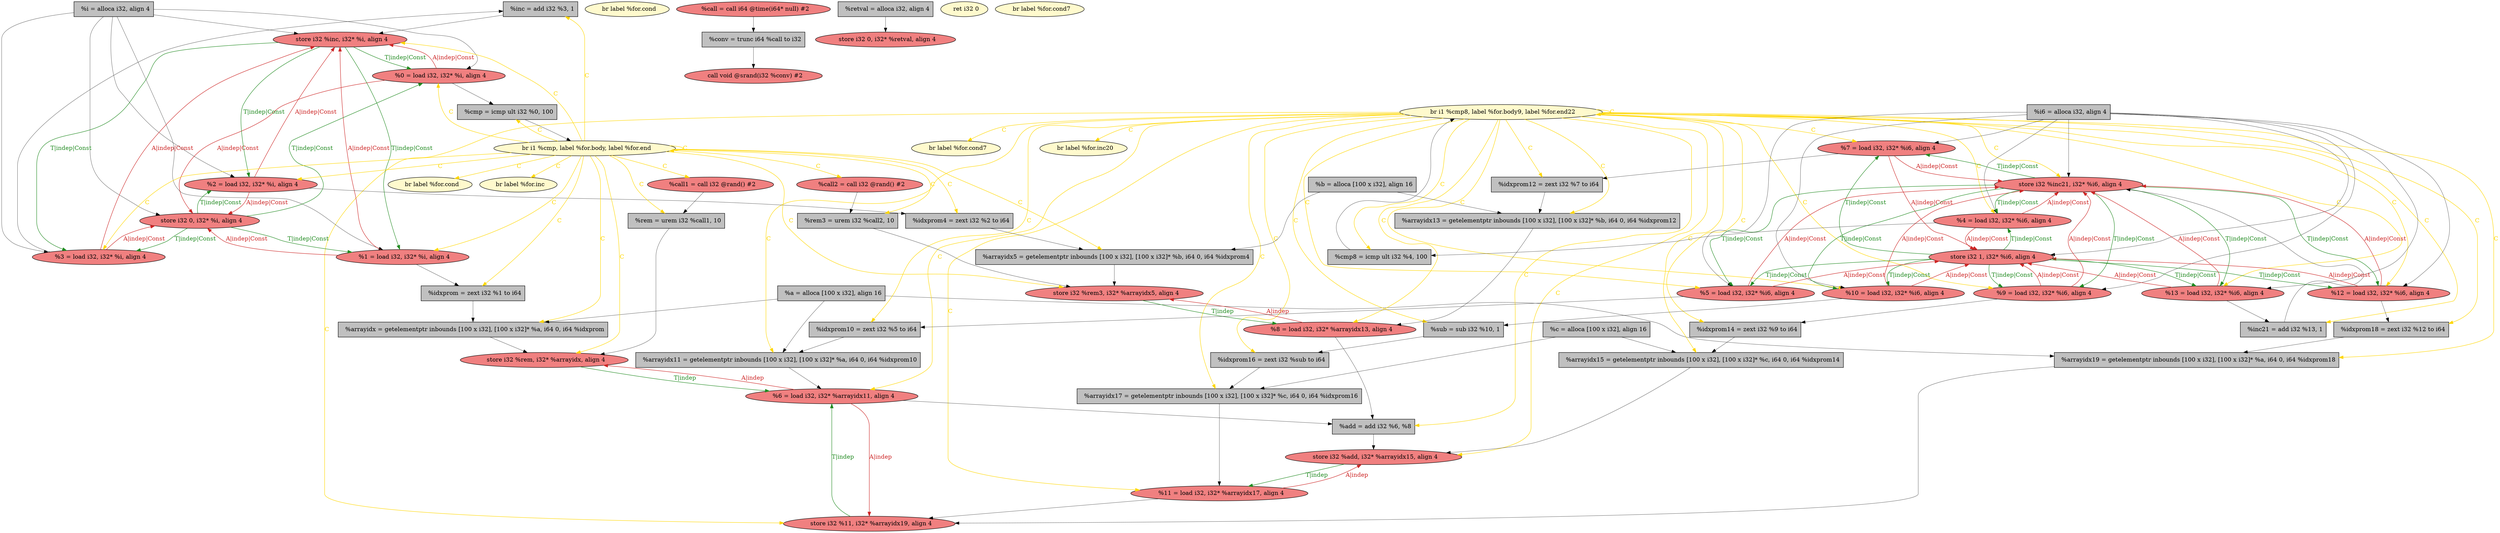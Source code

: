 
digraph G {


node63 [fillcolor=grey,label="  %inc = add i32 %3, 1",shape=rectangle,style=filled ]
node61 [fillcolor=lemonchiffon,label="  br label %for.cond7",shape=ellipse,style=filled ]
node60 [fillcolor=grey,label="  %idxprom12 = zext i32 %7 to i64",shape=rectangle,style=filled ]
node59 [fillcolor=lemonchiffon,label="  br label %for.inc",shape=ellipse,style=filled ]
node58 [fillcolor=lightcoral,label="  %7 = load i32, i32* %i6, align 4",shape=ellipse,style=filled ]
node55 [fillcolor=lightcoral,label="  %0 = load i32, i32* %i, align 4",shape=ellipse,style=filled ]
node54 [fillcolor=grey,label="  %a = alloca [100 x i32], align 16",shape=rectangle,style=filled ]
node51 [fillcolor=lemonchiffon,label="  br i1 %cmp8, label %for.body9, label %for.end22",shape=ellipse,style=filled ]
node48 [fillcolor=grey,label="  %arrayidx17 = getelementptr inbounds [100 x i32], [100 x i32]* %c, i64 0, i64 %idxprom16",shape=rectangle,style=filled ]
node44 [fillcolor=lightcoral,label="  %11 = load i32, i32* %arrayidx17, align 4",shape=ellipse,style=filled ]
node43 [fillcolor=grey,label="  %i6 = alloca i32, align 4",shape=rectangle,style=filled ]
node45 [fillcolor=lightcoral,label="  %10 = load i32, i32* %i6, align 4",shape=ellipse,style=filled ]
node42 [fillcolor=lemonchiffon,label="  br label %for.inc20",shape=ellipse,style=filled ]
node39 [fillcolor=lemonchiffon,label="  br label %for.cond",shape=ellipse,style=filled ]
node37 [fillcolor=grey,label="  %idxprom14 = zext i32 %9 to i64",shape=rectangle,style=filled ]
node9 [fillcolor=lightcoral,label="  store i32 %rem, i32* %arrayidx, align 4",shape=ellipse,style=filled ]
node52 [fillcolor=grey,label="  %conv = trunc i64 %call to i32",shape=rectangle,style=filled ]
node36 [fillcolor=lightcoral,label="  store i32 %inc21, i32* %i6, align 4",shape=ellipse,style=filled ]
node23 [fillcolor=grey,label="  %arrayidx5 = getelementptr inbounds [100 x i32], [100 x i32]* %b, i64 0, i64 %idxprom4",shape=rectangle,style=filled ]
node7 [fillcolor=lightcoral,label="  %call2 = call i32 @rand() #2",shape=ellipse,style=filled ]
node6 [fillcolor=lightcoral,label="  %8 = load i32, i32* %arrayidx13, align 4",shape=ellipse,style=filled ]
node14 [fillcolor=grey,label="  %c = alloca [100 x i32], align 16",shape=rectangle,style=filled ]
node1 [fillcolor=grey,label="  %idxprom16 = zext i32 %sub to i64",shape=rectangle,style=filled ]
node13 [fillcolor=lightcoral,label="  %call = call i64 @time(i64* null) #2",shape=ellipse,style=filled ]
node62 [fillcolor=lightcoral,label="  store i32 0, i32* %retval, align 4",shape=ellipse,style=filled ]
node41 [fillcolor=grey,label="  %arrayidx13 = getelementptr inbounds [100 x i32], [100 x i32]* %b, i64 0, i64 %idxprom12",shape=rectangle,style=filled ]
node12 [fillcolor=grey,label="  %idxprom = zext i32 %1 to i64",shape=rectangle,style=filled ]
node40 [fillcolor=lemonchiffon,label="  ret i32 0",shape=ellipse,style=filled ]
node32 [fillcolor=grey,label="  %arrayidx11 = getelementptr inbounds [100 x i32], [100 x i32]* %a, i64 0, i64 %idxprom10",shape=rectangle,style=filled ]
node3 [fillcolor=grey,label="  %idxprom4 = zext i32 %2 to i64",shape=rectangle,style=filled ]
node5 [fillcolor=lightcoral,label="  store i32 %rem3, i32* %arrayidx5, align 4",shape=ellipse,style=filled ]
node11 [fillcolor=grey,label="  %cmp = icmp ult i32 %0, 100",shape=rectangle,style=filled ]
node24 [fillcolor=grey,label="  %sub = sub i32 %10, 1",shape=rectangle,style=filled ]
node49 [fillcolor=grey,label="  %inc21 = add i32 %13, 1",shape=rectangle,style=filled ]
node0 [fillcolor=grey,label="  %cmp8 = icmp ult i32 %4, 100",shape=rectangle,style=filled ]
node15 [fillcolor=lightcoral,label="  %9 = load i32, i32* %i6, align 4",shape=ellipse,style=filled ]
node47 [fillcolor=grey,label="  %arrayidx19 = getelementptr inbounds [100 x i32], [100 x i32]* %a, i64 0, i64 %idxprom18",shape=rectangle,style=filled ]
node8 [fillcolor=lightcoral,label="  %13 = load i32, i32* %i6, align 4",shape=ellipse,style=filled ]
node16 [fillcolor=lightcoral,label="  %12 = load i32, i32* %i6, align 4",shape=ellipse,style=filled ]
node27 [fillcolor=grey,label="  %retval = alloca i32, align 4",shape=rectangle,style=filled ]
node17 [fillcolor=grey,label="  %rem = urem i32 %call1, 10",shape=rectangle,style=filled ]
node31 [fillcolor=grey,label="  %rem3 = urem i32 %call2, 10",shape=rectangle,style=filled ]
node18 [fillcolor=lightcoral,label="  %call1 = call i32 @rand() #2",shape=ellipse,style=filled ]
node4 [fillcolor=grey,label="  %b = alloca [100 x i32], align 16",shape=rectangle,style=filled ]
node19 [fillcolor=lightcoral,label="  call void @srand(i32 %conv) #2",shape=ellipse,style=filled ]
node26 [fillcolor=grey,label="  %i = alloca i32, align 4",shape=rectangle,style=filled ]
node20 [fillcolor=lemonchiffon,label="  br label %for.cond7",shape=ellipse,style=filled ]
node29 [fillcolor=lightcoral,label="  %6 = load i32, i32* %arrayidx11, align 4",shape=ellipse,style=filled ]
node21 [fillcolor=lightcoral,label="  %1 = load i32, i32* %i, align 4",shape=ellipse,style=filled ]
node64 [fillcolor=lightcoral,label="  store i32 1, i32* %i6, align 4",shape=ellipse,style=filled ]
node35 [fillcolor=lightcoral,label="  store i32 %add, i32* %arrayidx15, align 4",shape=ellipse,style=filled ]
node57 [fillcolor=lightcoral,label="  %3 = load i32, i32* %i, align 4",shape=ellipse,style=filled ]
node50 [fillcolor=lightcoral,label="  %5 = load i32, i32* %i6, align 4",shape=ellipse,style=filled ]
node22 [fillcolor=grey,label="  %idxprom10 = zext i32 %5 to i64",shape=rectangle,style=filled ]
node53 [fillcolor=lightcoral,label="  %4 = load i32, i32* %i6, align 4",shape=ellipse,style=filled ]
node38 [fillcolor=grey,label="  %idxprom18 = zext i32 %12 to i64",shape=rectangle,style=filled ]
node33 [fillcolor=grey,label="  %add = add i32 %6, %8",shape=rectangle,style=filled ]
node2 [fillcolor=lemonchiffon,label="  br label %for.cond",shape=ellipse,style=filled ]
node25 [fillcolor=lightcoral,label="  %2 = load i32, i32* %i, align 4",shape=ellipse,style=filled ]
node28 [fillcolor=lightcoral,label="  store i32 %inc, i32* %i, align 4",shape=ellipse,style=filled ]
node30 [fillcolor=lightcoral,label="  store i32 0, i32* %i, align 4",shape=ellipse,style=filled ]
node56 [fillcolor=lemonchiffon,label="  br i1 %cmp, label %for.body, label %for.end",shape=ellipse,style=filled ]
node46 [fillcolor=grey,label="  %arrayidx15 = getelementptr inbounds [100 x i32], [100 x i32]* %c, i64 0, i64 %idxprom14",shape=rectangle,style=filled ]
node10 [fillcolor=grey,label="  %arrayidx = getelementptr inbounds [100 x i32], [100 x i32]* %a, i64 0, i64 %idxprom",shape=rectangle,style=filled ]
node34 [fillcolor=lightcoral,label="  store i32 %11, i32* %arrayidx19, align 4",shape=ellipse,style=filled ]

node64->node16 [style=solid,color=forestgreen,label="T|indep|Const",penwidth=1.0,fontcolor=forestgreen ]
node64->node45 [style=solid,color=forestgreen,label="T|indep|Const",penwidth=1.0,fontcolor=forestgreen ]
node45->node64 [style=solid,color=firebrick3,label="A|indep|Const",penwidth=1.0,fontcolor=firebrick3 ]
node45->node36 [style=solid,color=firebrick3,label="A|indep|Const",penwidth=1.0,fontcolor=firebrick3 ]
node8->node36 [style=solid,color=firebrick3,label="A|indep|Const",penwidth=1.0,fontcolor=firebrick3 ]
node36->node8 [style=solid,color=forestgreen,label="T|indep|Const",penwidth=1.0,fontcolor=forestgreen ]
node21->node28 [style=solid,color=firebrick3,label="A|indep|Const",penwidth=1.0,fontcolor=firebrick3 ]
node3->node23 [style=solid,color=black,label="",penwidth=0.5,fontcolor=black ]
node12->node10 [style=solid,color=black,label="",penwidth=0.5,fontcolor=black ]
node43->node45 [style=solid,color=black,label="",penwidth=0.5,fontcolor=black ]
node51->node42 [style=solid,color=gold,label="C",penwidth=1.0,fontcolor=gold ]
node51->node8 [style=solid,color=gold,label="C",penwidth=1.0,fontcolor=gold ]
node28->node57 [style=solid,color=forestgreen,label="T|indep|Const",penwidth=1.0,fontcolor=forestgreen ]
node13->node52 [style=solid,color=black,label="",penwidth=0.5,fontcolor=black ]
node36->node45 [style=solid,color=forestgreen,label="T|indep|Const",penwidth=1.0,fontcolor=forestgreen ]
node6->node33 [style=solid,color=black,label="",penwidth=0.5,fontcolor=black ]
node43->node53 [style=solid,color=black,label="",penwidth=0.5,fontcolor=black ]
node43->node58 [style=solid,color=black,label="",penwidth=0.5,fontcolor=black ]
node43->node15 [style=solid,color=black,label="",penwidth=0.5,fontcolor=black ]
node43->node16 [style=solid,color=black,label="",penwidth=0.5,fontcolor=black ]
node14->node48 [style=solid,color=black,label="",penwidth=0.5,fontcolor=black ]
node37->node46 [style=solid,color=black,label="",penwidth=0.5,fontcolor=black ]
node55->node11 [style=solid,color=black,label="",penwidth=0.5,fontcolor=black ]
node38->node47 [style=solid,color=black,label="",penwidth=0.5,fontcolor=black ]
node27->node62 [style=solid,color=black,label="",penwidth=0.5,fontcolor=black ]
node31->node5 [style=solid,color=black,label="",penwidth=0.5,fontcolor=black ]
node18->node17 [style=solid,color=black,label="",penwidth=0.5,fontcolor=black ]
node26->node21 [style=solid,color=black,label="",penwidth=0.5,fontcolor=black ]
node9->node29 [style=solid,color=forestgreen,label="T|indep",penwidth=1.0,fontcolor=forestgreen ]
node56->node25 [style=solid,color=gold,label="C",penwidth=1.0,fontcolor=gold ]
node64->node8 [style=solid,color=forestgreen,label="T|indep|Const",penwidth=1.0,fontcolor=forestgreen ]
node25->node28 [style=solid,color=firebrick3,label="A|indep|Const",penwidth=1.0,fontcolor=firebrick3 ]
node48->node44 [style=solid,color=black,label="",penwidth=0.5,fontcolor=black ]
node29->node33 [style=solid,color=black,label="",penwidth=0.5,fontcolor=black ]
node51->node47 [style=solid,color=gold,label="C",penwidth=1.0,fontcolor=gold ]
node0->node51 [style=solid,color=black,label="",penwidth=0.5,fontcolor=black ]
node51->node0 [style=solid,color=gold,label="C",penwidth=1.0,fontcolor=gold ]
node15->node37 [style=solid,color=black,label="",penwidth=0.5,fontcolor=black ]
node16->node38 [style=solid,color=black,label="",penwidth=0.5,fontcolor=black ]
node51->node38 [style=solid,color=gold,label="C",penwidth=1.0,fontcolor=gold ]
node25->node3 [style=solid,color=black,label="",penwidth=0.5,fontcolor=black ]
node43->node36 [style=solid,color=black,label="",penwidth=0.5,fontcolor=black ]
node1->node48 [style=solid,color=black,label="",penwidth=0.5,fontcolor=black ]
node64->node15 [style=solid,color=forestgreen,label="T|indep|Const",penwidth=1.0,fontcolor=forestgreen ]
node15->node64 [style=solid,color=firebrick3,label="A|indep|Const",penwidth=1.0,fontcolor=firebrick3 ]
node22->node32 [style=solid,color=black,label="",penwidth=0.5,fontcolor=black ]
node35->node44 [style=solid,color=forestgreen,label="T|indep",penwidth=1.0,fontcolor=forestgreen ]
node57->node63 [style=solid,color=black,label="",penwidth=0.5,fontcolor=black ]
node64->node50 [style=solid,color=forestgreen,label="T|indep|Const",penwidth=1.0,fontcolor=forestgreen ]
node51->node45 [style=solid,color=gold,label="C",penwidth=1.0,fontcolor=gold ]
node23->node5 [style=solid,color=black,label="",penwidth=0.5,fontcolor=black ]
node51->node44 [style=solid,color=gold,label="C",penwidth=1.0,fontcolor=gold ]
node4->node23 [style=solid,color=black,label="",penwidth=0.5,fontcolor=black ]
node29->node34 [style=solid,color=firebrick3,label="A|indep",penwidth=1.0,fontcolor=firebrick3 ]
node51->node61 [style=solid,color=gold,label="C",penwidth=1.0,fontcolor=gold ]
node47->node34 [style=solid,color=black,label="",penwidth=0.5,fontcolor=black ]
node51->node60 [style=solid,color=gold,label="C",penwidth=1.0,fontcolor=gold ]
node51->node6 [style=solid,color=gold,label="C",penwidth=1.0,fontcolor=gold ]
node51->node36 [style=solid,color=gold,label="C",penwidth=1.0,fontcolor=gold ]
node56->node28 [style=solid,color=gold,label="C",penwidth=1.0,fontcolor=gold ]
node51->node24 [style=solid,color=gold,label="C",penwidth=1.0,fontcolor=gold ]
node51->node37 [style=solid,color=gold,label="C",penwidth=1.0,fontcolor=gold ]
node26->node25 [style=solid,color=black,label="",penwidth=0.5,fontcolor=black ]
node8->node49 [style=solid,color=black,label="",penwidth=0.5,fontcolor=black ]
node34->node29 [style=solid,color=forestgreen,label="T|indep",penwidth=1.0,fontcolor=forestgreen ]
node36->node50 [style=solid,color=forestgreen,label="T|indep|Const",penwidth=1.0,fontcolor=forestgreen ]
node63->node28 [style=solid,color=black,label="",penwidth=0.5,fontcolor=black ]
node36->node16 [style=solid,color=forestgreen,label="T|indep|Const",penwidth=1.0,fontcolor=forestgreen ]
node51->node46 [style=solid,color=gold,label="C",penwidth=1.0,fontcolor=gold ]
node4->node41 [style=solid,color=black,label="",penwidth=0.5,fontcolor=black ]
node51->node50 [style=solid,color=gold,label="C",penwidth=1.0,fontcolor=gold ]
node51->node35 [style=solid,color=gold,label="C",penwidth=1.0,fontcolor=gold ]
node10->node9 [style=solid,color=black,label="",penwidth=0.5,fontcolor=black ]
node28->node21 [style=solid,color=forestgreen,label="T|indep|Const",penwidth=1.0,fontcolor=forestgreen ]
node56->node17 [style=solid,color=gold,label="C",penwidth=1.0,fontcolor=gold ]
node28->node25 [style=solid,color=forestgreen,label="T|indep|Const",penwidth=1.0,fontcolor=forestgreen ]
node56->node7 [style=solid,color=gold,label="C",penwidth=1.0,fontcolor=gold ]
node51->node41 [style=solid,color=gold,label="C",penwidth=1.0,fontcolor=gold ]
node8->node64 [style=solid,color=firebrick3,label="A|indep|Const",penwidth=1.0,fontcolor=firebrick3 ]
node29->node9 [style=solid,color=firebrick3,label="A|indep",penwidth=1.0,fontcolor=firebrick3 ]
node24->node1 [style=solid,color=black,label="",penwidth=0.5,fontcolor=black ]
node57->node30 [style=solid,color=firebrick3,label="A|indep|Const",penwidth=1.0,fontcolor=firebrick3 ]
node56->node12 [style=solid,color=gold,label="C",penwidth=1.0,fontcolor=gold ]
node36->node15 [style=solid,color=forestgreen,label="T|indep|Const",penwidth=1.0,fontcolor=forestgreen ]
node50->node22 [style=solid,color=black,label="",penwidth=0.5,fontcolor=black ]
node56->node23 [style=solid,color=gold,label="C",penwidth=1.0,fontcolor=gold ]
node52->node19 [style=solid,color=black,label="",penwidth=0.5,fontcolor=black ]
node51->node33 [style=solid,color=gold,label="C",penwidth=1.0,fontcolor=gold ]
node51->node58 [style=solid,color=gold,label="C",penwidth=1.0,fontcolor=gold ]
node49->node36 [style=solid,color=black,label="",penwidth=0.5,fontcolor=black ]
node56->node57 [style=solid,color=gold,label="C",penwidth=1.0,fontcolor=gold ]
node36->node53 [style=solid,color=forestgreen,label="T|indep|Const",penwidth=1.0,fontcolor=forestgreen ]
node17->node9 [style=solid,color=black,label="",penwidth=0.5,fontcolor=black ]
node56->node56 [style=solid,color=gold,label="C",penwidth=1.0,fontcolor=gold ]
node54->node47 [style=solid,color=black,label="",penwidth=0.5,fontcolor=black ]
node28->node55 [style=solid,color=forestgreen,label="T|indep|Const",penwidth=1.0,fontcolor=forestgreen ]
node56->node18 [style=solid,color=gold,label="C",penwidth=1.0,fontcolor=gold ]
node56->node11 [style=solid,color=gold,label="C",penwidth=1.0,fontcolor=gold ]
node44->node34 [style=solid,color=black,label="",penwidth=0.5,fontcolor=black ]
node32->node29 [style=solid,color=black,label="",penwidth=0.5,fontcolor=black ]
node51->node51 [style=solid,color=gold,label="C",penwidth=1.0,fontcolor=gold ]
node51->node32 [style=solid,color=gold,label="C",penwidth=1.0,fontcolor=gold ]
node11->node56 [style=solid,color=black,label="",penwidth=0.5,fontcolor=black ]
node56->node10 [style=solid,color=gold,label="C",penwidth=1.0,fontcolor=gold ]
node26->node28 [style=solid,color=black,label="",penwidth=0.5,fontcolor=black ]
node64->node53 [style=solid,color=forestgreen,label="T|indep|Const",penwidth=1.0,fontcolor=forestgreen ]
node56->node21 [style=solid,color=gold,label="C",penwidth=1.0,fontcolor=gold ]
node54->node10 [style=solid,color=black,label="",penwidth=0.5,fontcolor=black ]
node51->node53 [style=solid,color=gold,label="C",penwidth=1.0,fontcolor=gold ]
node53->node36 [style=solid,color=firebrick3,label="A|indep|Const",penwidth=1.0,fontcolor=firebrick3 ]
node26->node57 [style=solid,color=black,label="",penwidth=0.5,fontcolor=black ]
node51->node49 [style=solid,color=gold,label="C",penwidth=1.0,fontcolor=gold ]
node51->node15 [style=solid,color=gold,label="C",penwidth=1.0,fontcolor=gold ]
node51->node22 [style=solid,color=gold,label="C",penwidth=1.0,fontcolor=gold ]
node15->node36 [style=solid,color=firebrick3,label="A|indep|Const",penwidth=1.0,fontcolor=firebrick3 ]
node41->node6 [style=solid,color=black,label="",penwidth=0.5,fontcolor=black ]
node51->node16 [style=solid,color=gold,label="C",penwidth=1.0,fontcolor=gold ]
node56->node3 [style=solid,color=gold,label="C",penwidth=1.0,fontcolor=gold ]
node50->node36 [style=solid,color=firebrick3,label="A|indep|Const",penwidth=1.0,fontcolor=firebrick3 ]
node51->node1 [style=solid,color=gold,label="C",penwidth=1.0,fontcolor=gold ]
node56->node9 [style=solid,color=gold,label="C",penwidth=1.0,fontcolor=gold ]
node46->node35 [style=solid,color=black,label="",penwidth=0.5,fontcolor=black ]
node16->node36 [style=solid,color=firebrick3,label="A|indep|Const",penwidth=1.0,fontcolor=firebrick3 ]
node44->node35 [style=solid,color=firebrick3,label="A|indep",penwidth=1.0,fontcolor=firebrick3 ]
node55->node30 [style=solid,color=firebrick3,label="A|indep|Const",penwidth=1.0,fontcolor=firebrick3 ]
node58->node60 [style=solid,color=black,label="",penwidth=0.5,fontcolor=black ]
node58->node64 [style=solid,color=firebrick3,label="A|indep|Const",penwidth=1.0,fontcolor=firebrick3 ]
node56->node2 [style=solid,color=gold,label="C",penwidth=1.0,fontcolor=gold ]
node21->node30 [style=solid,color=firebrick3,label="A|indep|Const",penwidth=1.0,fontcolor=firebrick3 ]
node30->node55 [style=solid,color=forestgreen,label="T|indep|Const",penwidth=1.0,fontcolor=forestgreen ]
node56->node55 [style=solid,color=gold,label="C",penwidth=1.0,fontcolor=gold ]
node58->node36 [style=solid,color=firebrick3,label="A|indep|Const",penwidth=1.0,fontcolor=firebrick3 ]
node55->node28 [style=solid,color=firebrick3,label="A|indep|Const",penwidth=1.0,fontcolor=firebrick3 ]
node7->node31 [style=solid,color=black,label="",penwidth=0.5,fontcolor=black ]
node56->node59 [style=solid,color=gold,label="C",penwidth=1.0,fontcolor=gold ]
node36->node58 [style=solid,color=forestgreen,label="T|indep|Const",penwidth=1.0,fontcolor=forestgreen ]
node51->node29 [style=solid,color=gold,label="C",penwidth=1.0,fontcolor=gold ]
node51->node34 [style=solid,color=gold,label="C",penwidth=1.0,fontcolor=gold ]
node30->node57 [style=solid,color=forestgreen,label="T|indep|Const",penwidth=1.0,fontcolor=forestgreen ]
node57->node28 [style=solid,color=firebrick3,label="A|indep|Const",penwidth=1.0,fontcolor=firebrick3 ]
node43->node50 [style=solid,color=black,label="",penwidth=0.5,fontcolor=black ]
node64->node58 [style=solid,color=forestgreen,label="T|indep|Const",penwidth=1.0,fontcolor=forestgreen ]
node56->node5 [style=solid,color=gold,label="C",penwidth=1.0,fontcolor=gold ]
node30->node25 [style=solid,color=forestgreen,label="T|indep|Const",penwidth=1.0,fontcolor=forestgreen ]
node25->node30 [style=solid,color=firebrick3,label="A|indep|Const",penwidth=1.0,fontcolor=firebrick3 ]
node51->node48 [style=solid,color=gold,label="C",penwidth=1.0,fontcolor=gold ]
node30->node21 [style=solid,color=forestgreen,label="T|indep|Const",penwidth=1.0,fontcolor=forestgreen ]
node6->node5 [style=solid,color=firebrick3,label="A|indep",penwidth=1.0,fontcolor=firebrick3 ]
node5->node6 [style=solid,color=forestgreen,label="T|indep",penwidth=1.0,fontcolor=forestgreen ]
node56->node63 [style=solid,color=gold,label="C",penwidth=1.0,fontcolor=gold ]
node56->node31 [style=solid,color=gold,label="C",penwidth=1.0,fontcolor=gold ]
node54->node32 [style=solid,color=black,label="",penwidth=0.5,fontcolor=black ]
node50->node64 [style=solid,color=firebrick3,label="A|indep|Const",penwidth=1.0,fontcolor=firebrick3 ]
node45->node24 [style=solid,color=black,label="",penwidth=0.5,fontcolor=black ]
node53->node64 [style=solid,color=firebrick3,label="A|indep|Const",penwidth=1.0,fontcolor=firebrick3 ]
node14->node46 [style=solid,color=black,label="",penwidth=0.5,fontcolor=black ]
node60->node41 [style=solid,color=black,label="",penwidth=0.5,fontcolor=black ]
node43->node64 [style=solid,color=black,label="",penwidth=0.5,fontcolor=black ]
node16->node64 [style=solid,color=firebrick3,label="A|indep|Const",penwidth=1.0,fontcolor=firebrick3 ]
node26->node30 [style=solid,color=black,label="",penwidth=0.5,fontcolor=black ]
node21->node12 [style=solid,color=black,label="",penwidth=0.5,fontcolor=black ]
node26->node55 [style=solid,color=black,label="",penwidth=0.5,fontcolor=black ]
node33->node35 [style=solid,color=black,label="",penwidth=0.5,fontcolor=black ]
node43->node8 [style=solid,color=black,label="",penwidth=0.5,fontcolor=black ]
node53->node0 [style=solid,color=black,label="",penwidth=0.5,fontcolor=black ]


}
